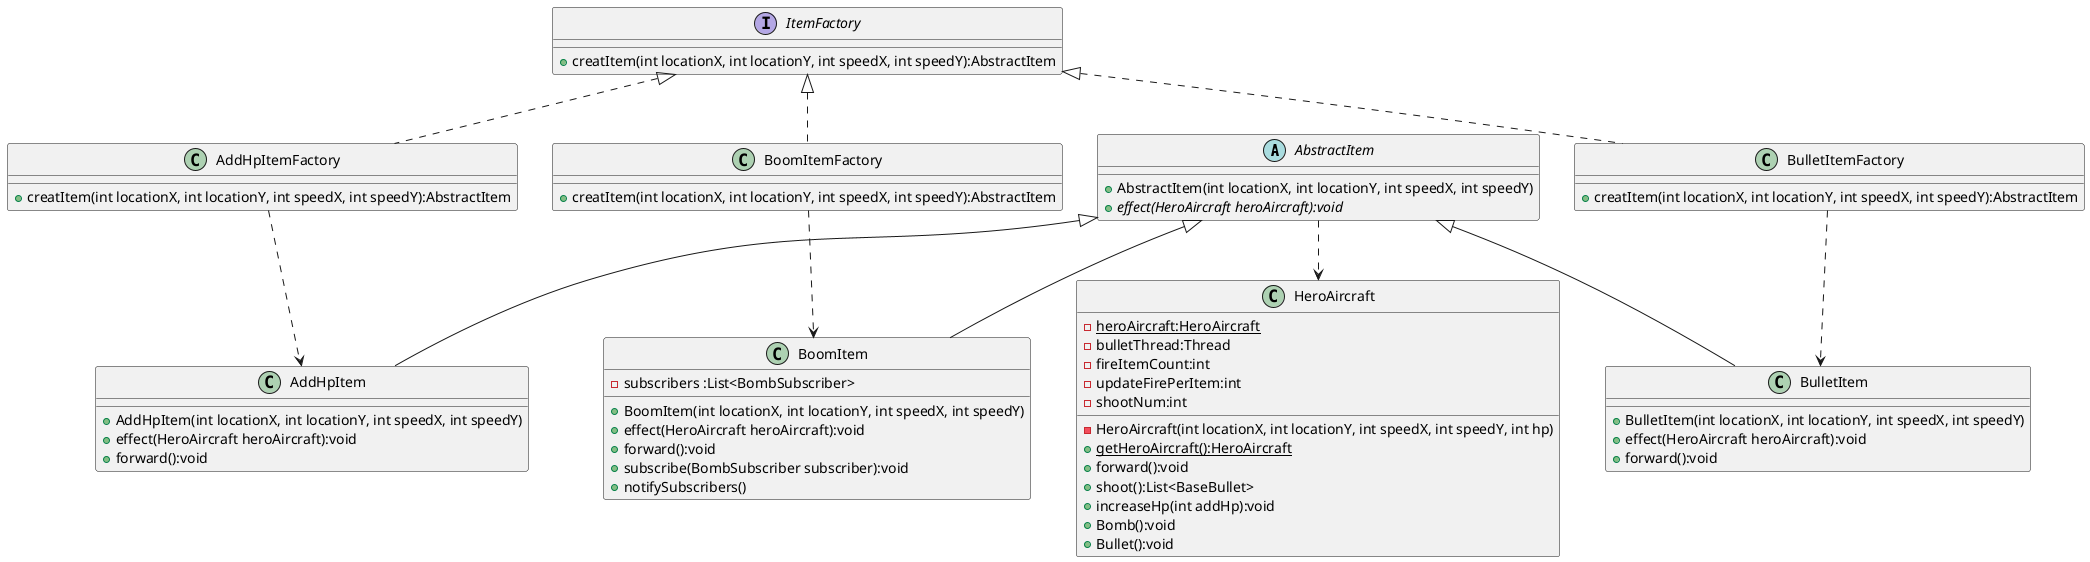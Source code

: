 @startuml
'https://plantuml.com/class-diagram


abstract class AbstractItem
{
    + AbstractItem(int locationX, int locationY, int speedX, int speedY)
    + {abstract} effect(HeroAircraft heroAircraft):void
 }

class AddHpItem {
    + AddHpItem(int locationX, int locationY, int speedX, int speedY)
    + effect(HeroAircraft heroAircraft):void
    + forward():void
}

class BulletItem {
    + BulletItem(int locationX, int locationY, int speedX, int speedY)
    + effect(HeroAircraft heroAircraft):void
    + forward():void
}

class BoomItem {
    - subscribers :List<BombSubscriber>
    + BoomItem(int locationX, int locationY, int speedX, int speedY)
    + effect(HeroAircraft heroAircraft):void
    + forward():void
    + subscribe(BombSubscriber subscriber):void
    + notifySubscribers()
}


AbstractItem <|--AddHpItem
AbstractItem <|--BulletItem
AbstractItem <|--BoomItem


interface ItemFactory{
    +creatItem(int locationX, int locationY, int speedX, int speedY):AbstractItem
}


class AddHpItemFactory{
    +creatItem(int locationX, int locationY, int speedX, int speedY):AbstractItem
}
AddHpItemFactory..> AddHpItem
ItemFactory <|.. AddHpItemFactory


class BoomItemFactory{
    +creatItem(int locationX, int locationY, int speedX, int speedY):AbstractItem
}
BoomItemFactory..> BoomItem
ItemFactory <|.. BoomItemFactory

class  BulletItemFactory{
    +creatItem(int locationX, int locationY, int speedX, int speedY):AbstractItem
}
BulletItemFactory..> BulletItem
ItemFactory <|.. BulletItemFactory


class HeroAircraft {
    - {static}heroAircraft:HeroAircraft
    - bulletThread:Thread
    - fireItemCount:int
    - updateFirePerItem:int
    - shootNum:int
    - HeroAircraft(int locationX, int locationY, int speedX, int speedY, int hp)
    + {static} getHeroAircraft():HeroAircraft
    + forward():void
    + shoot():List<BaseBullet>
    + increaseHp(int addHp):void
    + Bomb():void
    + Bullet():void
}
AbstractItem..> HeroAircraft
@enduml